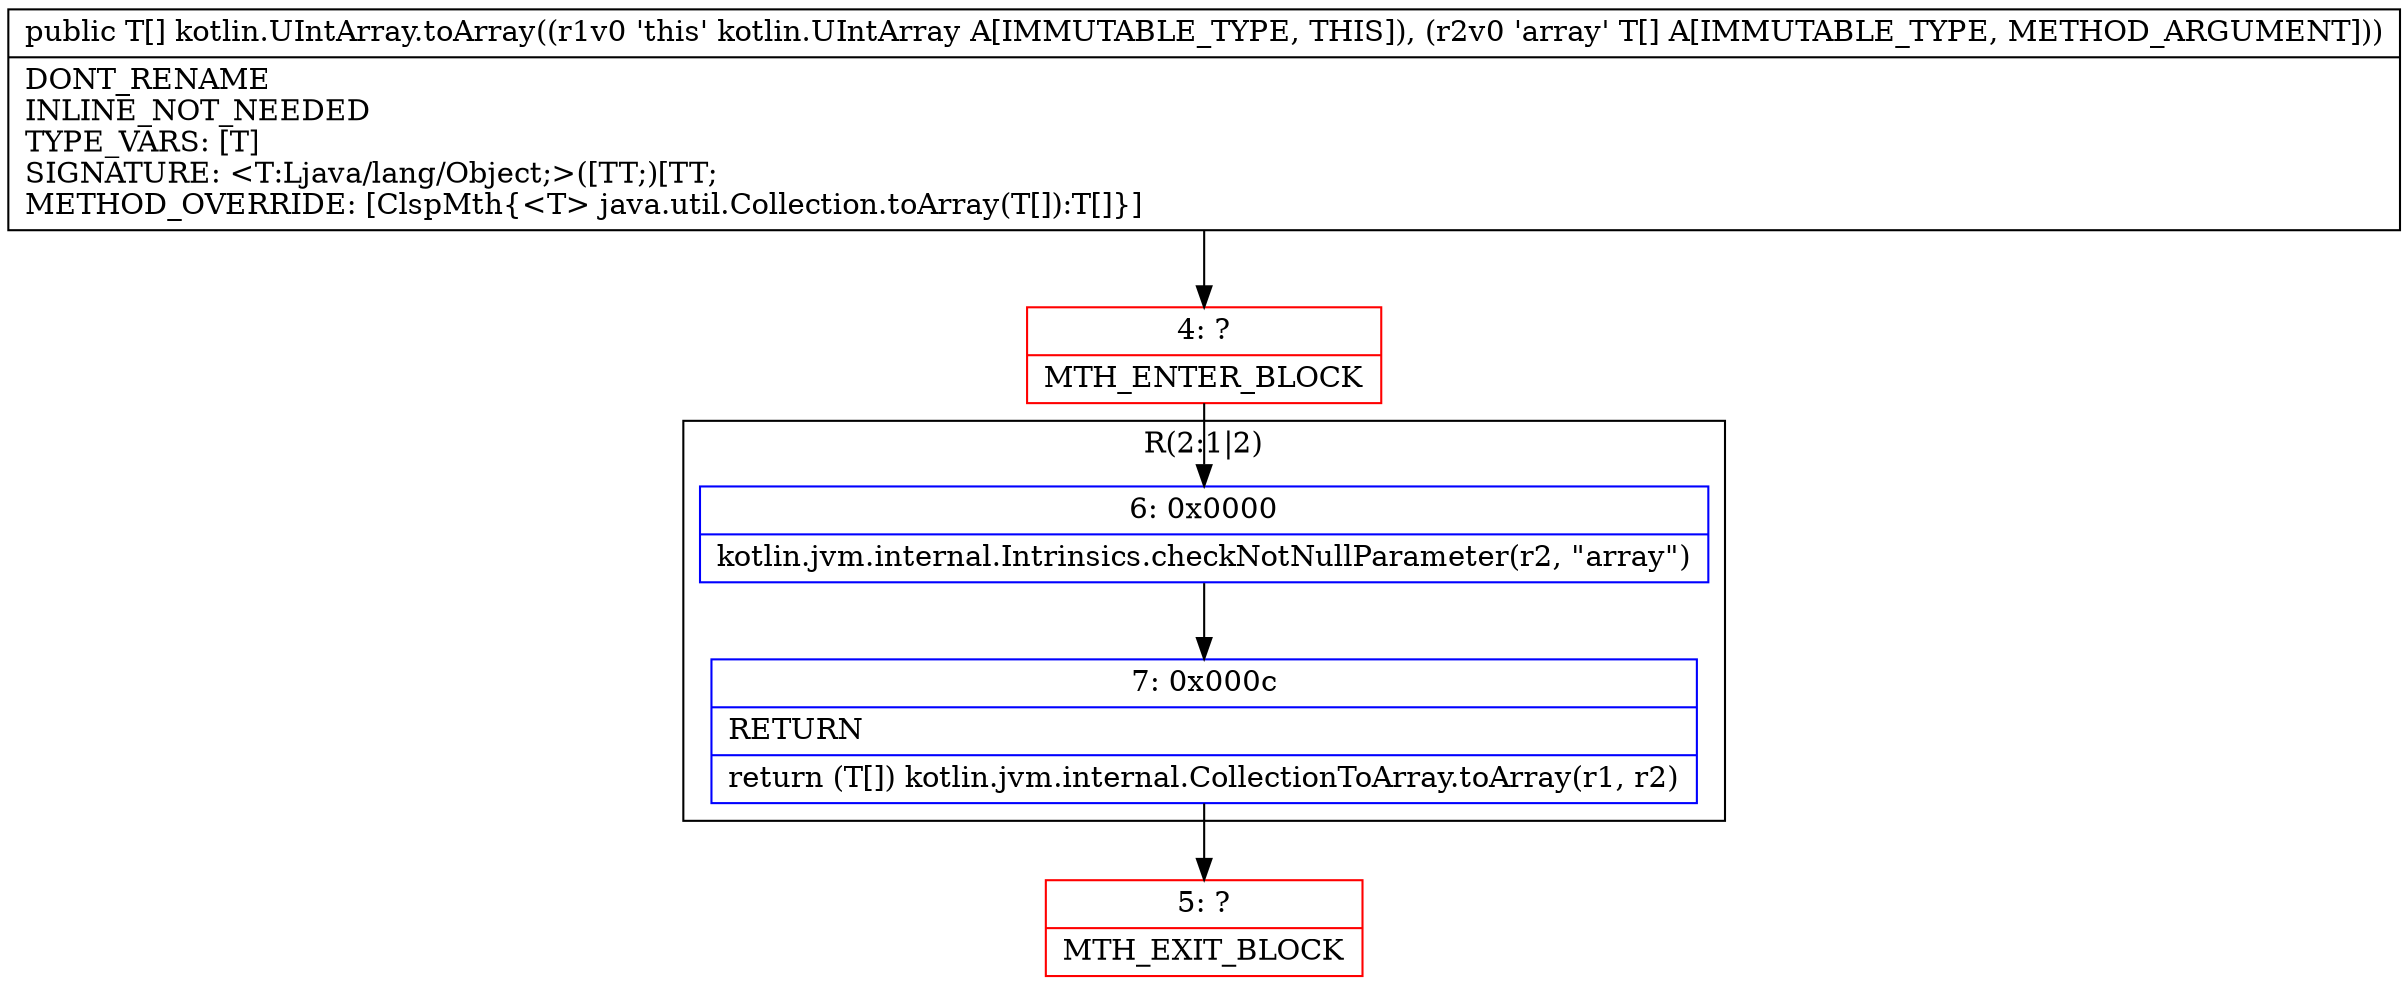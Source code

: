 digraph "CFG forkotlin.UIntArray.toArray([Ljava\/lang\/Object;)[Ljava\/lang\/Object;" {
subgraph cluster_Region_299561794 {
label = "R(2:1|2)";
node [shape=record,color=blue];
Node_6 [shape=record,label="{6\:\ 0x0000|kotlin.jvm.internal.Intrinsics.checkNotNullParameter(r2, \"array\")\l}"];
Node_7 [shape=record,label="{7\:\ 0x000c|RETURN\l|return (T[]) kotlin.jvm.internal.CollectionToArray.toArray(r1, r2)\l}"];
}
Node_4 [shape=record,color=red,label="{4\:\ ?|MTH_ENTER_BLOCK\l}"];
Node_5 [shape=record,color=red,label="{5\:\ ?|MTH_EXIT_BLOCK\l}"];
MethodNode[shape=record,label="{public T[] kotlin.UIntArray.toArray((r1v0 'this' kotlin.UIntArray A[IMMUTABLE_TYPE, THIS]), (r2v0 'array' T[] A[IMMUTABLE_TYPE, METHOD_ARGUMENT]))  | DONT_RENAME\lINLINE_NOT_NEEDED\lTYPE_VARS: [T]\lSIGNATURE: \<T:Ljava\/lang\/Object;\>([TT;)[TT;\lMETHOD_OVERRIDE: [ClspMth\{\<T\> java.util.Collection.toArray(T[]):T[]\}]\l}"];
MethodNode -> Node_4;Node_6 -> Node_7;
Node_7 -> Node_5;
Node_4 -> Node_6;
}

